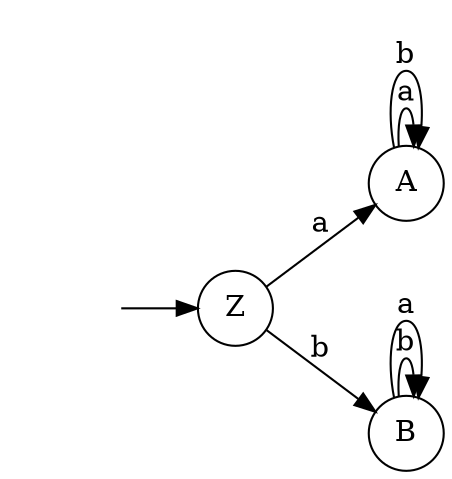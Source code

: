 digraph myAutomaton { 
rankdir=LR; 
"" [shape=none] 
"Z" [shape=circle] 
"A" [shape=circle] 
"B" [shape=circle] 

"" -> "Z" 
"Z" -> "A" [label="a"] 
"Z" -> "B" [label="b"] 
"A" -> "A" [label="a"] 
"A" -> "A" [label="b"] 
"B" -> "B" [label="b"] 
"B" -> "B" [label="a"] 
}
